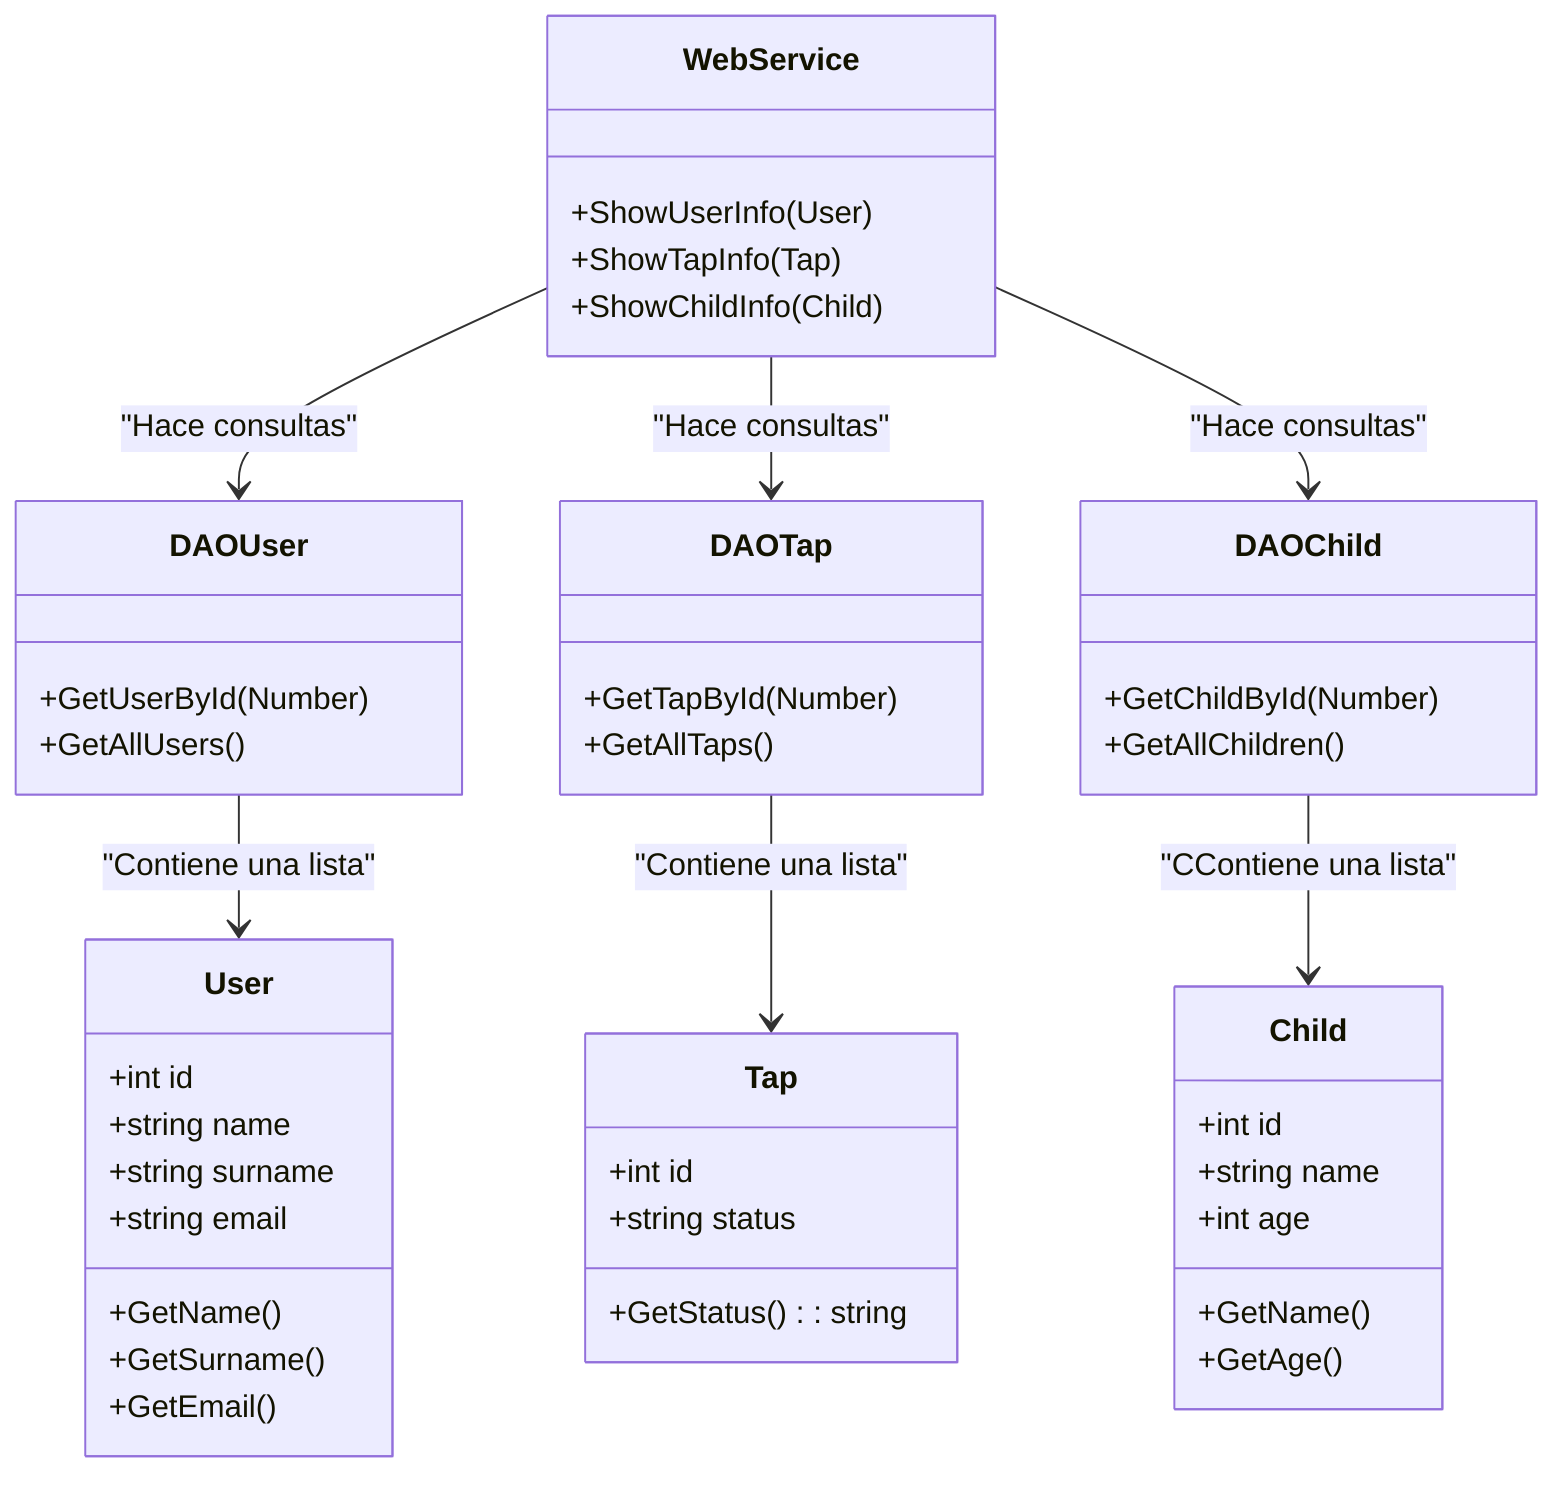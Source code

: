 classDiagram
    WebService --> DAOUser : "Hace consultas"
    WebService --> DAOTap : "Hace consultas"
    WebService --> DAOChild : "Hace consultas"
    DAOUser --> User : "Contiene una lista"
    DAOTap --> Tap : "Contiene una lista"
    DAOChild --> Child : "CContiene una lista"

    class WebService {
        +ShowUserInfo(User)
        +ShowTapInfo(Tap)
        +ShowChildInfo(Child)
    }

    class DAOUser {
        +GetUserById(Number)
        +GetAllUsers()
    }

    class DAOTap {
        +GetTapById(Number)
        +GetAllTaps()
    }

    class DAOChild {
        +GetChildById(Number)
        +GetAllChildren()
    }

    class User {
        +int id
        +string name
        +string surname
        +string email
        +GetName()
        +GetSurname()
        +GetEmail()
    }

    class Tap {
        +int id
        +string status
        +GetStatus(): string
    }

    class Child {
        +int id
        +string name
        +int age
        +GetName()
        +GetAge()
    }